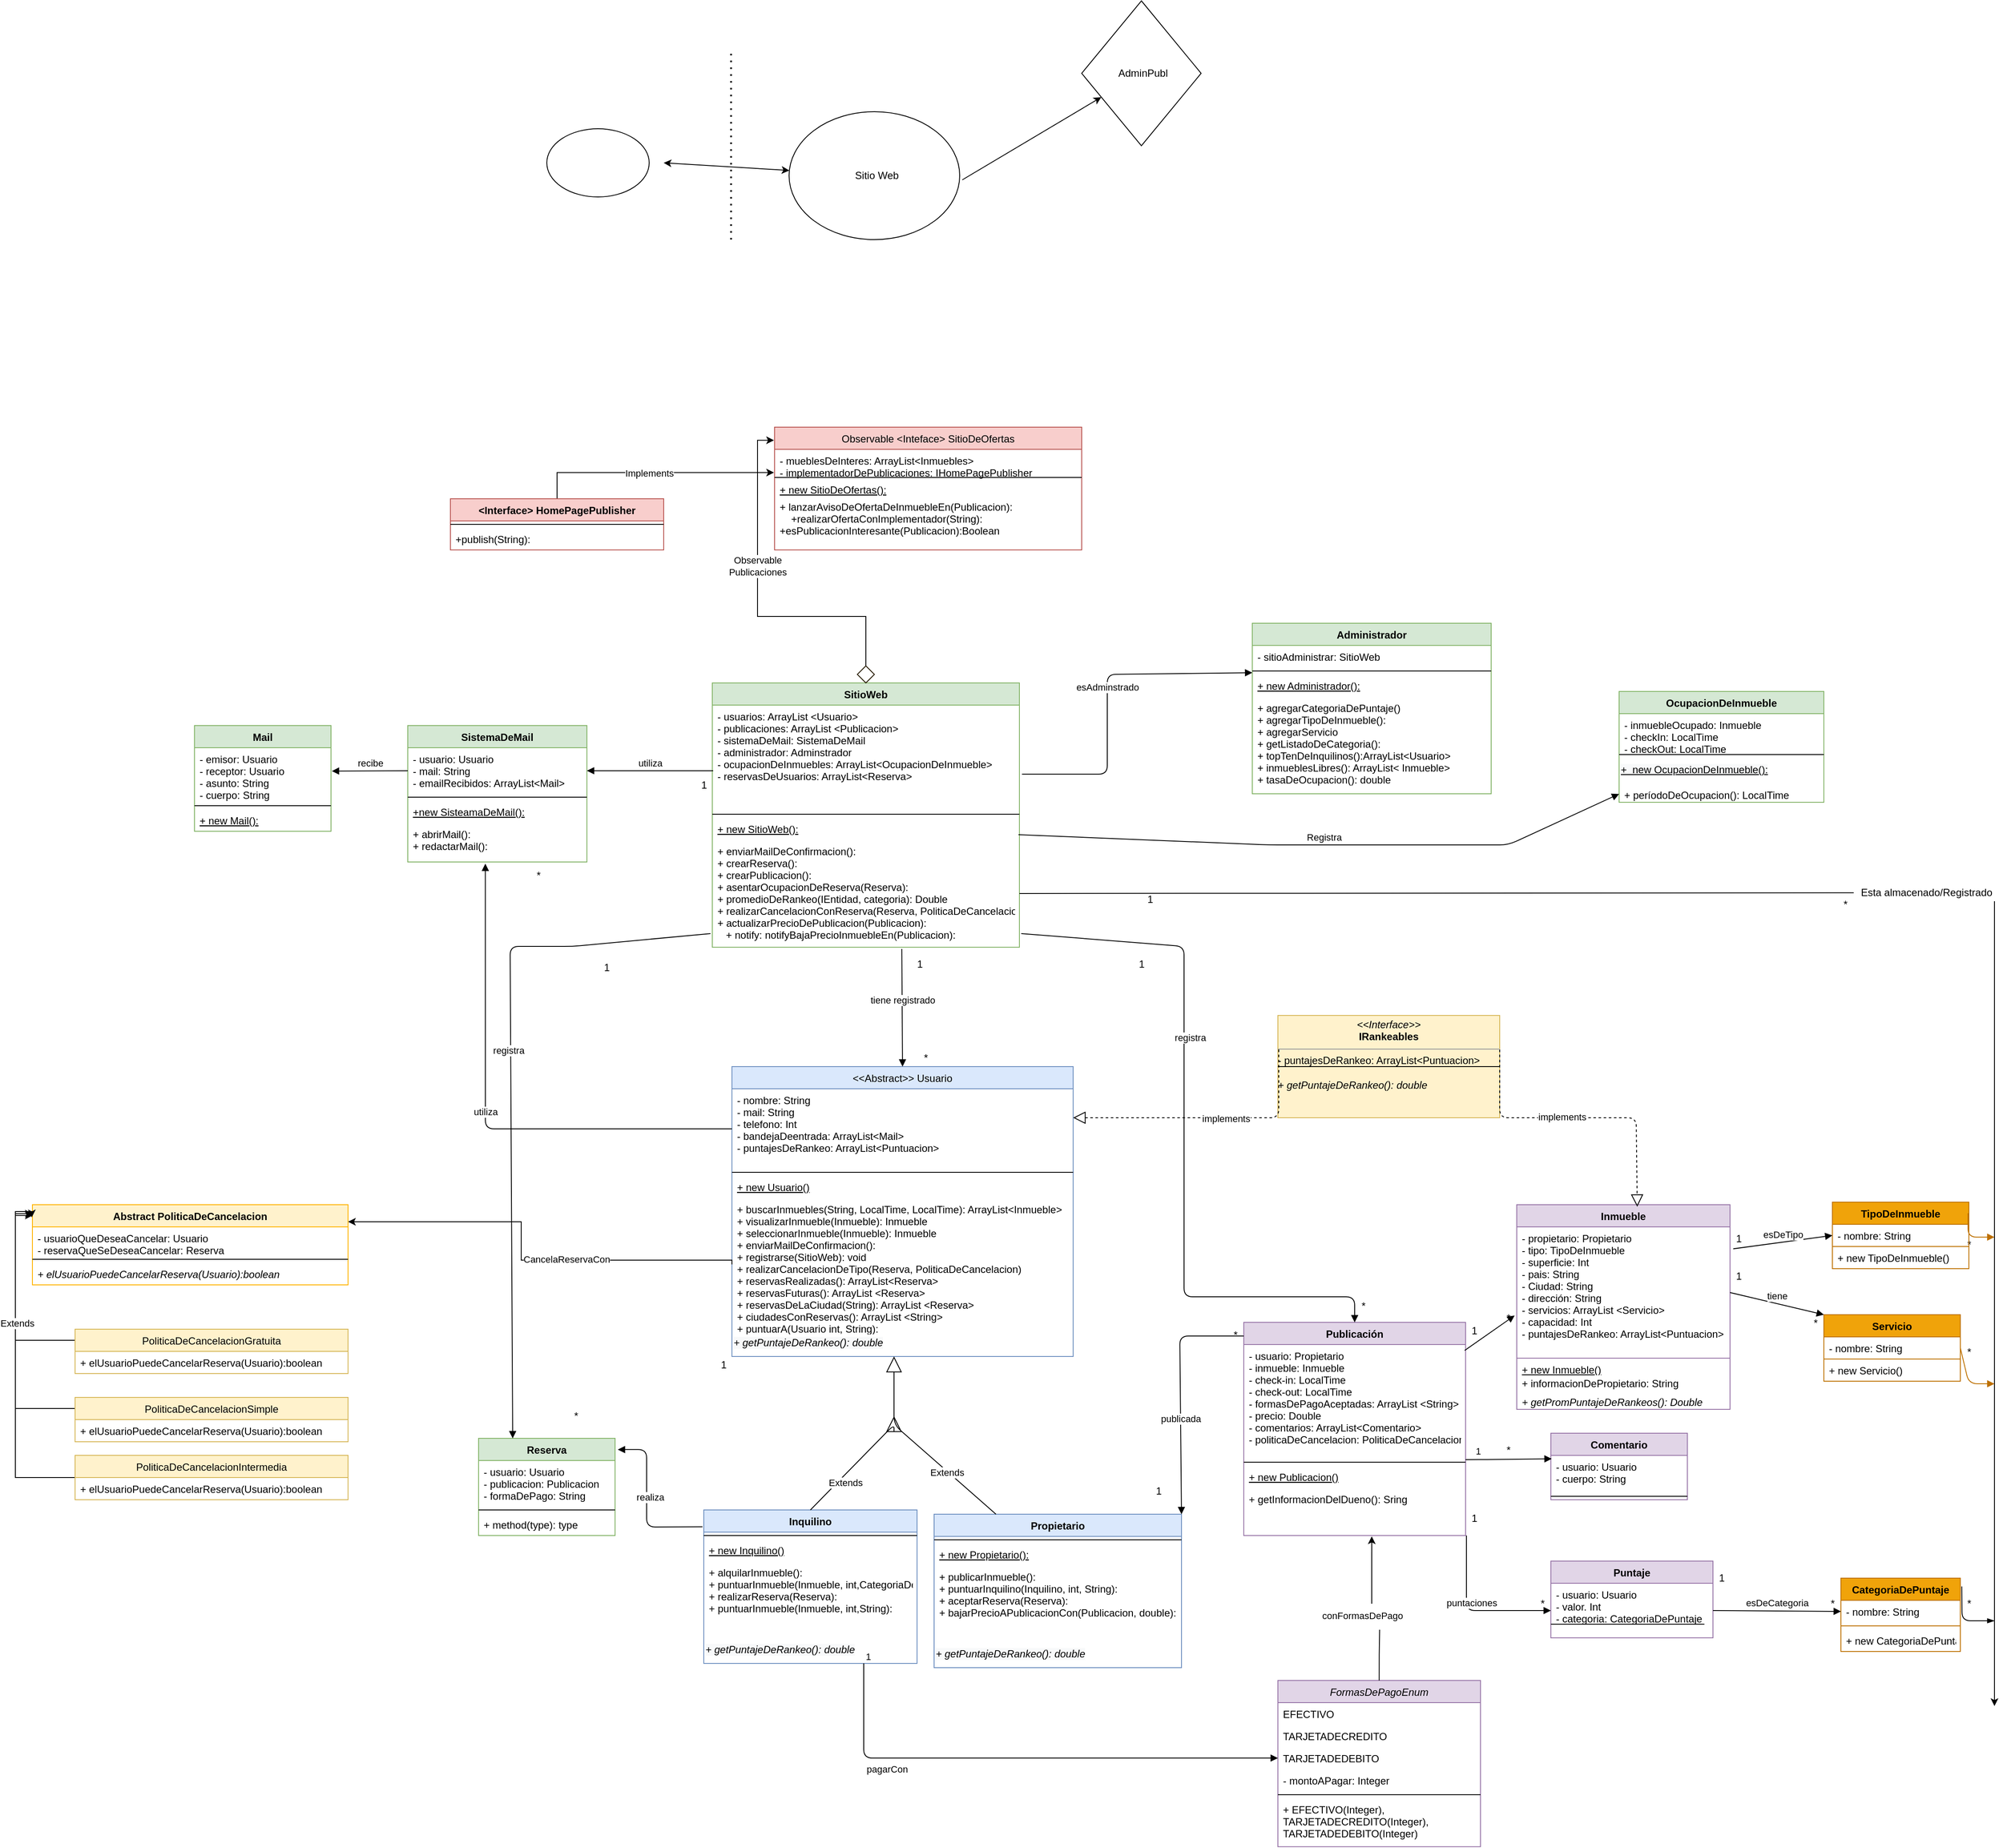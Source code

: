 <mxfile version="14.5.1" type="device"><diagram id="uB23s3NwJfrImTZS66Zz" name="Page-1"><mxGraphModel dx="2622" dy="1680" grid="1" gridSize="10" guides="1" tooltips="1" connect="1" arrows="1" fold="1" page="1" pageScale="1" pageWidth="827" pageHeight="1169" math="0" shadow="0"><root><mxCell id="0"/><mxCell id="1" parent="0"/><mxCell id="x85z5-k90U5LZ10ucAbk-1" value="&lt;&lt;Abstract&gt;&gt; Usuario" style="swimlane;fontStyle=0;align=center;verticalAlign=top;childLayout=stackLayout;horizontal=1;startSize=26;horizontalStack=0;resizeParent=1;resizeParentMax=0;resizeLast=0;collapsible=1;marginBottom=0;fillColor=#dae8fc;strokeColor=#6c8ebf;" parent="1" vertex="1"><mxGeometry x="-680" y="180" width="400" height="340" as="geometry"/></mxCell><mxCell id="x85z5-k90U5LZ10ucAbk-2" value="- nombre: String&#10;- mail: String&#10;- telefono: Int&#10;- bandejaDeentrada: ArrayList&lt;Mail&gt; &#10;- puntajesDeRankeo: ArrayList&lt;Puntuacion&gt;&#10;" style="text;strokeColor=none;fillColor=none;align=left;verticalAlign=top;spacingLeft=4;spacingRight=4;overflow=hidden;rotatable=0;points=[[0,0.5],[1,0.5]];portConstraint=eastwest;" parent="x85z5-k90U5LZ10ucAbk-1" vertex="1"><mxGeometry y="26" width="400" height="94" as="geometry"/></mxCell><mxCell id="x85z5-k90U5LZ10ucAbk-3" value="" style="line;strokeWidth=1;fillColor=none;align=left;verticalAlign=middle;spacingTop=-1;spacingLeft=3;spacingRight=3;rotatable=0;labelPosition=right;points=[];portConstraint=eastwest;" parent="x85z5-k90U5LZ10ucAbk-1" vertex="1"><mxGeometry y="120" width="400" height="8" as="geometry"/></mxCell><mxCell id="x85z5-k90U5LZ10ucAbk-41" value="+ new Usuario()" style="text;strokeColor=none;fillColor=none;align=left;verticalAlign=top;spacingLeft=4;spacingRight=4;overflow=hidden;rotatable=0;points=[[0,0.5],[1,0.5]];portConstraint=eastwest;fontStyle=4" parent="x85z5-k90U5LZ10ucAbk-1" vertex="1"><mxGeometry y="128" width="400" height="26" as="geometry"/></mxCell><mxCell id="x85z5-k90U5LZ10ucAbk-4" value="+ buscarInmuebles(String, LocalTime, LocalTime): ArrayList&lt;Inmueble&gt;&#10;+ visualizarInmueble(Inmueble): Inmueble&#10;+ seleccionarInmueble(Inmueble): Inmueble&#10;+ enviarMailDeConfirmacion():&#10;+ registrarse(SitioWeb): void&#10;+ realizarCancelacionDeTipo(Reserva, PoliticaDeCancelacion)&#10;+ reservasRealizadas(): ArrayList&lt;Reserva&gt;&#10;+ reservasFuturas(): ArrayList &lt;Reserva&gt; &#10;+ reservasDeLaCiudad(String): ArrayList &lt;Reserva&gt;&#10;+ ciudadesConReservas(): ArrayList &lt;String&gt;&#10;+ puntuarA(Usuario int, String):&#10;&#10;" style="text;align=left;verticalAlign=top;spacingLeft=4;spacingRight=4;overflow=hidden;rotatable=0;points=[[0,0.5],[1,0.5]];portConstraint=eastwest;fontStyle=0;" parent="x85z5-k90U5LZ10ucAbk-1" vertex="1"><mxGeometry y="154" width="400" height="156" as="geometry"/></mxCell><mxCell id="BE8EK2p7xxORTafPkoTY-55" value="&lt;i style=&quot;color: rgb(0 , 0 , 0) ; font-family: &amp;#34;helvetica&amp;#34; ; font-size: 12px ; font-weight: 400 ; letter-spacing: normal ; text-align: left ; text-indent: 0px ; text-transform: none ; word-spacing: 0px ; background-color: rgb(248 , 249 , 250)&quot;&gt;+ getPuntajeDeRankeo(): double&lt;/i&gt;" style="text;whiteSpace=wrap;html=1;fontColor=#000000;" parent="x85z5-k90U5LZ10ucAbk-1" vertex="1"><mxGeometry y="310" width="400" height="30" as="geometry"/></mxCell><mxCell id="BE8EK2p7xxORTafPkoTY-32" style="edgeStyle=orthogonalEdgeStyle;rounded=0;orthogonalLoop=1;jettySize=auto;html=1;entryX=-0.002;entryY=0.107;entryDx=0;entryDy=0;entryPerimeter=0;" parent="1" source="x85z5-k90U5LZ10ucAbk-5" target="BE8EK2p7xxORTafPkoTY-22" edge="1"><mxGeometry relative="1" as="geometry"/></mxCell><mxCell id="BE8EK2p7xxORTafPkoTY-33" value="Observable&lt;br&gt;Publicaciones" style="edgeLabel;html=1;align=center;verticalAlign=middle;resizable=0;points=[];" parent="BE8EK2p7xxORTafPkoTY-32" vertex="1" connectable="0"><mxGeometry x="0.228" relative="1" as="geometry"><mxPoint as="offset"/></mxGeometry></mxCell><mxCell id="x85z5-k90U5LZ10ucAbk-5" value="SitioWeb" style="swimlane;fontStyle=1;align=center;verticalAlign=top;childLayout=stackLayout;horizontal=1;startSize=26;horizontalStack=0;resizeParent=1;resizeParentMax=0;resizeLast=0;collapsible=1;marginBottom=0;fillColor=#d5e8d4;strokeColor=#82b366;" parent="1" vertex="1"><mxGeometry x="-703" y="-270" width="360" height="310" as="geometry"/></mxCell><mxCell id="x85z5-k90U5LZ10ucAbk-6" value="- usuarios: ArrayList &lt;Usuario&gt;&#10;- publicaciones: ArrayList &lt;Publicacion&gt;&#10;- sistemaDeMail: SistemaDeMail&#10;- administrador: Adminstrador&#10;- ocupacionDeInmuebles: ArrayList&lt;OcupacionDeInmueble&gt;&#10;- reservasDeUsuarios: ArrayList&lt;Reserva&gt;&#10;" style="text;strokeColor=none;fillColor=none;align=left;verticalAlign=top;spacingLeft=4;spacingRight=4;overflow=hidden;rotatable=0;points=[[0,0.5],[1,0.5]];portConstraint=eastwest;" parent="x85z5-k90U5LZ10ucAbk-5" vertex="1"><mxGeometry y="26" width="360" height="124" as="geometry"/></mxCell><mxCell id="x85z5-k90U5LZ10ucAbk-7" value="" style="line;strokeWidth=1;fillColor=none;align=left;verticalAlign=middle;spacingTop=-1;spacingLeft=3;spacingRight=3;rotatable=0;labelPosition=right;points=[];portConstraint=eastwest;" parent="x85z5-k90U5LZ10ucAbk-5" vertex="1"><mxGeometry y="150" width="360" height="8" as="geometry"/></mxCell><mxCell id="x85z5-k90U5LZ10ucAbk-8" value="+ new SitioWeb():" style="text;strokeColor=none;fillColor=none;align=left;verticalAlign=top;spacingLeft=4;spacingRight=4;overflow=hidden;rotatable=0;points=[[0,0.5],[1,0.5]];portConstraint=eastwest;fontStyle=4" parent="x85z5-k90U5LZ10ucAbk-5" vertex="1"><mxGeometry y="158" width="360" height="26" as="geometry"/></mxCell><mxCell id="e5Mt1c2h35ufvOM7VHVD-1" value="+ enviarMailDeConfirmacion():&#10;+ crearReserva():&#10;+ crearPublicacion():&#10;+ asentarOcupacionDeReserva(Reserva):&#10;+ promedioDeRankeo(IEntidad, categoria): Double&#10;+ realizarCancelacionConReserva(Reserva, PoliticaDeCancelacion):&#10;+ actualizarPrecioDePublicacion(Publicacion):&#10;   + notify: notifyBajaPrecioInmuebleEn(Publicacion):" style="text;strokeColor=none;fillColor=none;align=left;verticalAlign=top;spacingLeft=4;spacingRight=4;overflow=hidden;rotatable=0;points=[[0,0.5],[1,0.5]];portConstraint=eastwest;" parent="x85z5-k90U5LZ10ucAbk-5" vertex="1"><mxGeometry y="184" width="360" height="126" as="geometry"/></mxCell><mxCell id="x85z5-k90U5LZ10ucAbk-13" value="Inquilino" style="swimlane;fontStyle=1;align=center;verticalAlign=top;childLayout=stackLayout;horizontal=1;startSize=26;horizontalStack=0;resizeParent=1;resizeParentMax=0;resizeLast=0;collapsible=1;marginBottom=0;fillColor=#dae8fc;strokeColor=#6c8ebf;" parent="1" vertex="1"><mxGeometry x="-713" y="700" width="250" height="180" as="geometry"/></mxCell><mxCell id="x85z5-k90U5LZ10ucAbk-15" value="" style="line;strokeWidth=1;fillColor=none;align=left;verticalAlign=middle;spacingTop=-1;spacingLeft=3;spacingRight=3;rotatable=0;labelPosition=right;points=[];portConstraint=eastwest;" parent="x85z5-k90U5LZ10ucAbk-13" vertex="1"><mxGeometry y="26" width="250" height="8" as="geometry"/></mxCell><mxCell id="x85z5-k90U5LZ10ucAbk-40" value="+ new Inquilino()" style="text;strokeColor=none;fillColor=none;align=left;verticalAlign=top;spacingLeft=4;spacingRight=4;overflow=hidden;rotatable=0;points=[[0,0.5],[1,0.5]];portConstraint=eastwest;fontStyle=4" parent="x85z5-k90U5LZ10ucAbk-13" vertex="1"><mxGeometry y="34" width="250" height="26" as="geometry"/></mxCell><mxCell id="x85z5-k90U5LZ10ucAbk-16" value="+ alquilarInmueble():&#10;+ puntuarInmueble(Inmueble, int,CategoriaDePuntaje):&#10;+ realizarReserva(Reserva):&#10;+ puntuarInmueble(Inmueble, int,String):&#10;" style="text;strokeColor=none;fillColor=none;align=left;verticalAlign=top;spacingLeft=4;spacingRight=4;overflow=hidden;rotatable=0;points=[[0,0.5],[1,0.5]];portConstraint=eastwest;" parent="x85z5-k90U5LZ10ucAbk-13" vertex="1"><mxGeometry y="60" width="250" height="90" as="geometry"/></mxCell><mxCell id="BE8EK2p7xxORTafPkoTY-56" value="&lt;i style=&quot;color: rgb(0 , 0 , 0) ; font-family: &amp;#34;helvetica&amp;#34; ; font-size: 12px ; font-weight: 400 ; letter-spacing: normal ; text-align: left ; text-indent: 0px ; text-transform: none ; word-spacing: 0px ; background-color: rgb(248 , 249 , 250)&quot;&gt;+ getPuntajeDeRankeo(): double&lt;/i&gt;" style="text;whiteSpace=wrap;html=1;fontColor=#000000;" parent="x85z5-k90U5LZ10ucAbk-13" vertex="1"><mxGeometry y="150" width="250" height="30" as="geometry"/></mxCell><mxCell id="x85z5-k90U5LZ10ucAbk-17" value="Propietario" style="swimlane;fontStyle=1;align=center;verticalAlign=top;childLayout=stackLayout;horizontal=1;startSize=26;horizontalStack=0;resizeParent=1;resizeParentMax=0;resizeLast=0;collapsible=1;marginBottom=0;fillColor=#dae8fc;strokeColor=#6c8ebf;" parent="1" vertex="1"><mxGeometry x="-443" y="705" width="290" height="180" as="geometry"/></mxCell><mxCell id="x85z5-k90U5LZ10ucAbk-19" value="" style="line;strokeWidth=1;fillColor=none;align=left;verticalAlign=middle;spacingTop=-1;spacingLeft=3;spacingRight=3;rotatable=0;labelPosition=right;points=[];portConstraint=eastwest;" parent="x85z5-k90U5LZ10ucAbk-17" vertex="1"><mxGeometry y="26" width="290" height="8" as="geometry"/></mxCell><mxCell id="x85z5-k90U5LZ10ucAbk-39" value="+ new Propietario():" style="text;strokeColor=none;fillColor=none;align=left;verticalAlign=top;spacingLeft=4;spacingRight=4;overflow=hidden;rotatable=0;points=[[0,0.5],[1,0.5]];portConstraint=eastwest;fontStyle=4" parent="x85z5-k90U5LZ10ucAbk-17" vertex="1"><mxGeometry y="34" width="290" height="26" as="geometry"/></mxCell><mxCell id="x85z5-k90U5LZ10ucAbk-20" value="+ publicarInmueble():&#10;+ puntuarInquilino(Inquilino, int, String):&#10;+ aceptarReserva(Reserva):&#10;+ bajarPrecioAPublicacionCon(Publicacion, double):&#10;" style="text;strokeColor=none;fillColor=none;align=left;verticalAlign=top;spacingLeft=4;spacingRight=4;overflow=hidden;rotatable=0;points=[[0,0.5],[1,0.5]];portConstraint=eastwest;" parent="x85z5-k90U5LZ10ucAbk-17" vertex="1"><mxGeometry y="60" width="290" height="90" as="geometry"/></mxCell><mxCell id="BE8EK2p7xxORTafPkoTY-57" value="&lt;i style=&quot;color: rgb(0 , 0 , 0) ; font-family: &amp;#34;helvetica&amp;#34; ; font-size: 12px ; font-weight: 400 ; letter-spacing: normal ; text-align: left ; text-indent: 0px ; text-transform: none ; word-spacing: 0px ; background-color: rgb(248 , 249 , 250)&quot;&gt;+ getPuntajeDeRankeo(): double&lt;/i&gt;" style="text;whiteSpace=wrap;html=1;fontColor=#000000;" parent="x85z5-k90U5LZ10ucAbk-17" vertex="1"><mxGeometry y="150" width="290" height="30" as="geometry"/></mxCell><mxCell id="x85z5-k90U5LZ10ucAbk-22" value="Publicación" style="swimlane;fontStyle=1;align=center;verticalAlign=top;childLayout=stackLayout;horizontal=1;startSize=26;horizontalStack=0;resizeParent=1;resizeParentMax=0;resizeLast=0;collapsible=1;marginBottom=0;fillColor=#e1d5e7;strokeColor=#9673a6;" parent="1" vertex="1"><mxGeometry x="-80" y="480" width="260" height="250" as="geometry"/></mxCell><mxCell id="x85z5-k90U5LZ10ucAbk-23" value="- usuario: Propietario&#10;- inmueble: Inmueble&#10;- check-in: LocalTime&#10;- check-out: LocalTime&#10;- formasDePagoAceptadas: ArrayList &lt;String&gt;&#10;- precio: Double&#10;- comentarios: ArrayList&lt;Comentario&gt;&#10;- politicaDeCancelacion: PoliticaDeCancelacion&#10;" style="text;strokeColor=none;fillColor=none;align=left;verticalAlign=top;spacingLeft=4;spacingRight=4;overflow=hidden;rotatable=0;points=[[0,0.5],[1,0.5]];portConstraint=eastwest;" parent="x85z5-k90U5LZ10ucAbk-22" vertex="1"><mxGeometry y="26" width="260" height="134" as="geometry"/></mxCell><mxCell id="x85z5-k90U5LZ10ucAbk-24" value="" style="line;strokeWidth=1;fillColor=none;align=left;verticalAlign=middle;spacingTop=-1;spacingLeft=3;spacingRight=3;rotatable=0;labelPosition=right;points=[];portConstraint=eastwest;" parent="x85z5-k90U5LZ10ucAbk-22" vertex="1"><mxGeometry y="160" width="260" height="8" as="geometry"/></mxCell><mxCell id="x85z5-k90U5LZ10ucAbk-25" value="+ new Publicacion()" style="text;strokeColor=none;fillColor=none;align=left;verticalAlign=top;spacingLeft=4;spacingRight=4;overflow=hidden;rotatable=0;points=[[0,0.5],[1,0.5]];portConstraint=eastwest;fontStyle=4" parent="x85z5-k90U5LZ10ucAbk-22" vertex="1"><mxGeometry y="168" width="260" height="26" as="geometry"/></mxCell><mxCell id="x85z5-k90U5LZ10ucAbk-38" value="+ getInformacionDelDueno(): Sring&#10;" style="text;strokeColor=none;fillColor=none;align=left;verticalAlign=top;spacingLeft=4;spacingRight=4;overflow=hidden;rotatable=0;points=[[0,0.5],[1,0.5]];portConstraint=eastwest;" parent="x85z5-k90U5LZ10ucAbk-22" vertex="1"><mxGeometry y="194" width="260" height="56" as="geometry"/></mxCell><mxCell id="x85z5-k90U5LZ10ucAbk-30" value="Puntaje" style="swimlane;fontStyle=1;align=center;verticalAlign=top;childLayout=stackLayout;horizontal=1;startSize=26;horizontalStack=0;resizeParent=1;resizeParentMax=0;resizeLast=0;collapsible=1;marginBottom=0;fillColor=#e1d5e7;strokeColor=#9673a6;" parent="1" vertex="1"><mxGeometry x="280" y="760" width="190" height="90" as="geometry"/></mxCell><mxCell id="x85z5-k90U5LZ10ucAbk-31" value="- usuario: Usuario&#10;- valor. Int&#10;- categoria: CategoriaDePuntaje" style="text;strokeColor=#9673a6;align=left;verticalAlign=top;spacingLeft=4;spacingRight=4;overflow=hidden;rotatable=0;points=[[0,0.5],[1,0.5]];portConstraint=eastwest;" parent="x85z5-k90U5LZ10ucAbk-30" vertex="1"><mxGeometry y="26" width="190" height="64" as="geometry"/></mxCell><mxCell id="x85z5-k90U5LZ10ucAbk-44" value="Extends" style="endArrow=block;endSize=16;endFill=0;html=1;exitX=0.5;exitY=0;exitDx=0;exitDy=0;" parent="1" source="x85z5-k90U5LZ10ucAbk-13" edge="1"><mxGeometry x="-0.319" y="-7" width="160" relative="1" as="geometry"><mxPoint x="-310" y="160" as="sourcePoint"/><mxPoint x="-490" y="590" as="targetPoint"/><mxPoint as="offset"/><Array as="points"><mxPoint x="-490" y="600"/></Array></mxGeometry></mxCell><mxCell id="x85z5-k90U5LZ10ucAbk-45" value="Extends" style="endArrow=block;endSize=16;endFill=0;html=1;exitX=0.25;exitY=0;exitDx=0;exitDy=0;" parent="1" source="x85z5-k90U5LZ10ucAbk-17" edge="1"><mxGeometry x="-0.368" y="1" width="160" relative="1" as="geometry"><mxPoint x="-310" y="240" as="sourcePoint"/><mxPoint x="-490" y="520" as="targetPoint"/><mxPoint as="offset"/><Array as="points"><mxPoint x="-490" y="600"/></Array></mxGeometry></mxCell><mxCell id="x85z5-k90U5LZ10ucAbk-46" value="puntaciones" style="html=1;verticalAlign=bottom;endArrow=block;entryX=0;entryY=0.5;entryDx=0;entryDy=0;" parent="1" target="x85z5-k90U5LZ10ucAbk-31" edge="1"><mxGeometry width="80" relative="1" as="geometry"><mxPoint x="181" y="730" as="sourcePoint"/><mxPoint x="430" y="680" as="targetPoint"/><Array as="points"><mxPoint x="181" y="818"/></Array></mxGeometry></mxCell><mxCell id="x85z5-k90U5LZ10ucAbk-49" value="1" style="text;html=1;align=center;verticalAlign=middle;resizable=0;points=[];autosize=1;strokeColor=none;" parent="1" vertex="1"><mxGeometry x="470" y="770" width="20" height="20" as="geometry"/></mxCell><mxCell id="x85z5-k90U5LZ10ucAbk-51" value="1" style="text;html=1;align=center;verticalAlign=middle;resizable=0;points=[];autosize=1;strokeColor=none;" parent="1" vertex="1"><mxGeometry x="180" y="480" width="20" height="20" as="geometry"/></mxCell><mxCell id="x85z5-k90U5LZ10ucAbk-53" value="*" style="text;html=1;align=center;verticalAlign=middle;resizable=0;points=[];autosize=1;strokeColor=none;" parent="1" vertex="1"><mxGeometry x="220" y="465" width="20" height="20" as="geometry"/></mxCell><mxCell id="x85z5-k90U5LZ10ucAbk-55" value="1" style="text;html=1;align=center;verticalAlign=middle;resizable=0;points=[];autosize=1;strokeColor=none;" parent="1" vertex="1"><mxGeometry x="180" y="700" width="20" height="20" as="geometry"/></mxCell><mxCell id="x85z5-k90U5LZ10ucAbk-57" value="publicada" style="html=1;verticalAlign=bottom;endArrow=block;entryX=1;entryY=0;entryDx=0;entryDy=0;" parent="1" target="x85z5-k90U5LZ10ucAbk-17" edge="1"><mxGeometry x="0.268" width="80" relative="1" as="geometry"><mxPoint x="-80" y="496" as="sourcePoint"/><mxPoint x="-171" y="493" as="targetPoint"/><Array as="points"><mxPoint x="-155" y="496"/></Array><mxPoint y="1" as="offset"/></mxGeometry></mxCell><mxCell id="x85z5-k90U5LZ10ucAbk-58" value="1" style="text;html=1;align=center;verticalAlign=middle;resizable=0;points=[];autosize=1;strokeColor=none;" parent="1" vertex="1"><mxGeometry x="-190" y="668" width="20" height="20" as="geometry"/></mxCell><mxCell id="x85z5-k90U5LZ10ucAbk-59" value="*" style="text;html=1;align=center;verticalAlign=middle;resizable=0;points=[];autosize=1;strokeColor=none;" parent="1" vertex="1"><mxGeometry x="-100" y="485" width="20" height="20" as="geometry"/></mxCell><mxCell id="x85z5-k90U5LZ10ucAbk-60" value="tiene registrado" style="html=1;verticalAlign=bottom;endArrow=block;entryX=0.5;entryY=0;entryDx=0;entryDy=0;exitX=0.617;exitY=1.016;exitDx=0;exitDy=0;exitPerimeter=0;" parent="1" source="e5Mt1c2h35ufvOM7VHVD-1" target="x85z5-k90U5LZ10ucAbk-1" edge="1"><mxGeometry width="80" relative="1" as="geometry"><mxPoint x="-220" y="110" as="sourcePoint"/><mxPoint x="-240" y="170" as="targetPoint"/></mxGeometry></mxCell><mxCell id="x85z5-k90U5LZ10ucAbk-62" value="registra" style="html=1;verticalAlign=bottom;endArrow=block;exitX=1.006;exitY=0.873;exitDx=0;exitDy=0;entryX=0.5;entryY=0;entryDx=0;entryDy=0;exitPerimeter=0;" parent="1" source="e5Mt1c2h35ufvOM7VHVD-1" target="x85z5-k90U5LZ10ucAbk-22" edge="1"><mxGeometry x="-0.262" y="7" width="80" relative="1" as="geometry"><mxPoint x="-220" y="140" as="sourcePoint"/><mxPoint x="-140" y="140" as="targetPoint"/><Array as="points"><mxPoint x="-150" y="39"/><mxPoint x="-150" y="450"/><mxPoint x="50" y="450"/></Array><mxPoint as="offset"/></mxGeometry></mxCell><mxCell id="x85z5-k90U5LZ10ucAbk-64" value="*" style="text;html=1;align=center;verticalAlign=middle;resizable=0;points=[];autosize=1;strokeColor=none;" parent="1" vertex="1"><mxGeometry x="-463" y="160" width="20" height="20" as="geometry"/></mxCell><mxCell id="x85z5-k90U5LZ10ucAbk-67" value="*" style="text;html=1;align=center;verticalAlign=middle;resizable=0;points=[];autosize=1;strokeColor=none;" parent="1" vertex="1"><mxGeometry x="50" y="451" width="20" height="20" as="geometry"/></mxCell><mxCell id="x85z5-k90U5LZ10ucAbk-68" value="SistemaDeMail" style="swimlane;fontStyle=1;align=center;verticalAlign=top;childLayout=stackLayout;horizontal=1;startSize=26;horizontalStack=0;resizeParent=1;resizeParentMax=0;resizeLast=0;collapsible=1;marginBottom=0;fillColor=#d5e8d4;strokeColor=#82b366;" parent="1" vertex="1"><mxGeometry x="-1060" y="-220" width="210" height="160" as="geometry"/></mxCell><mxCell id="x85z5-k90U5LZ10ucAbk-69" value="- usuario: Usuario&#10;- mail: String&#10;- emailRecibidos: ArrayList&lt;Mail&gt;" style="text;strokeColor=none;fillColor=none;align=left;verticalAlign=top;spacingLeft=4;spacingRight=4;overflow=hidden;rotatable=0;points=[[0,0.5],[1,0.5]];portConstraint=eastwest;" parent="x85z5-k90U5LZ10ucAbk-68" vertex="1"><mxGeometry y="26" width="210" height="54" as="geometry"/></mxCell><mxCell id="x85z5-k90U5LZ10ucAbk-70" value="" style="line;strokeWidth=1;fillColor=none;align=left;verticalAlign=middle;spacingTop=-1;spacingLeft=3;spacingRight=3;rotatable=0;labelPosition=right;points=[];portConstraint=eastwest;" parent="x85z5-k90U5LZ10ucAbk-68" vertex="1"><mxGeometry y="80" width="210" height="8" as="geometry"/></mxCell><mxCell id="x85z5-k90U5LZ10ucAbk-71" value="+new SisteamaDeMail():" style="text;strokeColor=none;fillColor=none;align=left;verticalAlign=top;spacingLeft=4;spacingRight=4;overflow=hidden;rotatable=0;points=[[0,0.5],[1,0.5]];portConstraint=eastwest;fontStyle=4" parent="x85z5-k90U5LZ10ucAbk-68" vertex="1"><mxGeometry y="88" width="210" height="26" as="geometry"/></mxCell><mxCell id="x85z5-k90U5LZ10ucAbk-72" value="+ abrirMail():&#10;+ redactarMail():" style="text;strokeColor=none;fillColor=none;align=left;verticalAlign=top;spacingLeft=4;spacingRight=4;overflow=hidden;rotatable=0;points=[[0,0.5],[1,0.5]];portConstraint=eastwest;" parent="x85z5-k90U5LZ10ucAbk-68" vertex="1"><mxGeometry y="114" width="210" height="46" as="geometry"/></mxCell><mxCell id="x85z5-k90U5LZ10ucAbk-73" value="Mail" style="swimlane;fontStyle=1;align=center;verticalAlign=top;childLayout=stackLayout;horizontal=1;startSize=26;horizontalStack=0;resizeParent=1;resizeParentMax=0;resizeLast=0;collapsible=1;marginBottom=0;fillColor=#d5e8d4;strokeColor=#82b366;" parent="1" vertex="1"><mxGeometry x="-1310" y="-220" width="160" height="124" as="geometry"/></mxCell><mxCell id="x85z5-k90U5LZ10ucAbk-74" value="- emisor: Usuario&#10;- receptor: Usuario&#10;- asunto: String&#10;- cuerpo: String" style="text;strokeColor=none;fillColor=none;align=left;verticalAlign=top;spacingLeft=4;spacingRight=4;overflow=hidden;rotatable=0;points=[[0,0.5],[1,0.5]];portConstraint=eastwest;" parent="x85z5-k90U5LZ10ucAbk-73" vertex="1"><mxGeometry y="26" width="160" height="64" as="geometry"/></mxCell><mxCell id="x85z5-k90U5LZ10ucAbk-75" value="" style="line;strokeWidth=1;fillColor=none;align=left;verticalAlign=middle;spacingTop=-1;spacingLeft=3;spacingRight=3;rotatable=0;labelPosition=right;points=[];portConstraint=eastwest;" parent="x85z5-k90U5LZ10ucAbk-73" vertex="1"><mxGeometry y="90" width="160" height="8" as="geometry"/></mxCell><mxCell id="x85z5-k90U5LZ10ucAbk-76" value="+ new Mail():" style="text;strokeColor=none;fillColor=none;align=left;verticalAlign=top;spacingLeft=4;spacingRight=4;overflow=hidden;rotatable=0;points=[[0,0.5],[1,0.5]];portConstraint=eastwest;fontStyle=4" parent="x85z5-k90U5LZ10ucAbk-73" vertex="1"><mxGeometry y="98" width="160" height="26" as="geometry"/></mxCell><mxCell id="x85z5-k90U5LZ10ucAbk-77" value="utiliza" style="html=1;verticalAlign=bottom;endArrow=block;exitX=0;exitY=0.5;exitDx=0;exitDy=0;entryX=0.433;entryY=1.043;entryDx=0;entryDy=0;entryPerimeter=0;" parent="1" source="x85z5-k90U5LZ10ucAbk-2" target="x85z5-k90U5LZ10ucAbk-72" edge="1"><mxGeometry width="80" relative="1" as="geometry"><mxPoint x="-420" y="230" as="sourcePoint"/><mxPoint x="-340" y="230" as="targetPoint"/><Array as="points"><mxPoint x="-969" y="253"/></Array></mxGeometry></mxCell><mxCell id="x85z5-k90U5LZ10ucAbk-78" value="1" style="text;html=1;align=center;verticalAlign=middle;resizable=0;points=[];autosize=1;strokeColor=none;" parent="1" vertex="1"><mxGeometry x="-837" y="54" width="20" height="20" as="geometry"/></mxCell><mxCell id="x85z5-k90U5LZ10ucAbk-80" value="utiliza" style="html=1;verticalAlign=bottom;endArrow=block;entryX=1;entryY=0.5;entryDx=0;entryDy=0;" parent="1" target="x85z5-k90U5LZ10ucAbk-69" edge="1"><mxGeometry width="80" relative="1" as="geometry"><mxPoint x="-702" y="-167" as="sourcePoint"/><mxPoint x="-840" y="-170" as="targetPoint"/></mxGeometry></mxCell><mxCell id="x85z5-k90U5LZ10ucAbk-81" value="1" style="text;html=1;align=center;verticalAlign=middle;resizable=0;points=[];autosize=1;strokeColor=none;" parent="1" vertex="1"><mxGeometry x="-723" y="-160" width="20" height="20" as="geometry"/></mxCell><mxCell id="x85z5-k90U5LZ10ucAbk-83" value="recibe" style="html=1;verticalAlign=bottom;endArrow=block;exitX=0;exitY=0.5;exitDx=0;exitDy=0;entryX=1.006;entryY=0.428;entryDx=0;entryDy=0;entryPerimeter=0;" parent="1" source="x85z5-k90U5LZ10ucAbk-69" target="x85z5-k90U5LZ10ucAbk-74" edge="1"><mxGeometry width="80" relative="1" as="geometry"><mxPoint x="-1087" y="64" as="sourcePoint"/><mxPoint x="-1007" y="64" as="targetPoint"/></mxGeometry></mxCell><mxCell id="x85z5-k90U5LZ10ucAbk-85" value="*" style="text;html=1;align=center;verticalAlign=middle;resizable=0;points=[];autosize=1;strokeColor=none;" parent="1" vertex="1"><mxGeometry x="-917" y="-54" width="20" height="20" as="geometry"/></mxCell><mxCell id="e5Mt1c2h35ufvOM7VHVD-2" value="Reserva" style="swimlane;fontStyle=1;align=center;verticalAlign=top;childLayout=stackLayout;horizontal=1;startSize=26;horizontalStack=0;resizeParent=1;resizeParentMax=0;resizeLast=0;collapsible=1;marginBottom=0;fillColor=#d5e8d4;strokeColor=#82b366;" parent="1" vertex="1"><mxGeometry x="-977" y="616" width="160" height="114" as="geometry"/></mxCell><mxCell id="e5Mt1c2h35ufvOM7VHVD-3" value="- usuario: Usuario&#10;- publicacion: Publicacion&#10;- formaDePago: String&#10; " style="text;strokeColor=none;fillColor=none;align=left;verticalAlign=top;spacingLeft=4;spacingRight=4;overflow=hidden;rotatable=0;points=[[0,0.5],[1,0.5]];portConstraint=eastwest;" parent="e5Mt1c2h35ufvOM7VHVD-2" vertex="1"><mxGeometry y="26" width="160" height="54" as="geometry"/></mxCell><mxCell id="e5Mt1c2h35ufvOM7VHVD-4" value="" style="line;strokeWidth=1;fillColor=none;align=left;verticalAlign=middle;spacingTop=-1;spacingLeft=3;spacingRight=3;rotatable=0;labelPosition=right;points=[];portConstraint=eastwest;" parent="e5Mt1c2h35ufvOM7VHVD-2" vertex="1"><mxGeometry y="80" width="160" height="8" as="geometry"/></mxCell><mxCell id="e5Mt1c2h35ufvOM7VHVD-5" value="+ method(type): type" style="text;strokeColor=none;fillColor=none;align=left;verticalAlign=top;spacingLeft=4;spacingRight=4;overflow=hidden;rotatable=0;points=[[0,0.5],[1,0.5]];portConstraint=eastwest;" parent="e5Mt1c2h35ufvOM7VHVD-2" vertex="1"><mxGeometry y="88" width="160" height="26" as="geometry"/></mxCell><mxCell id="e5Mt1c2h35ufvOM7VHVD-7" value="realiza" style="html=1;verticalAlign=bottom;endArrow=block;exitX=-0.006;exitY=0.11;exitDx=0;exitDy=0;exitPerimeter=0;entryX=1.02;entryY=0.116;entryDx=0;entryDy=0;entryPerimeter=0;" parent="1" source="x85z5-k90U5LZ10ucAbk-13" target="e5Mt1c2h35ufvOM7VHVD-2" edge="1"><mxGeometry x="-0.038" y="-4" width="80" relative="1" as="geometry"><mxPoint x="-550" y="375" as="sourcePoint"/><mxPoint x="-470" y="375" as="targetPoint"/><mxPoint as="offset"/><Array as="points"><mxPoint x="-780" y="720"/><mxPoint x="-780" y="629"/></Array></mxGeometry></mxCell><mxCell id="e5Mt1c2h35ufvOM7VHVD-8" value="1" style="text;html=1;align=center;verticalAlign=middle;resizable=0;points=[];autosize=1;strokeColor=none;" parent="1" vertex="1"><mxGeometry x="-700" y="520" width="20" height="20" as="geometry"/></mxCell><mxCell id="e5Mt1c2h35ufvOM7VHVD-10" value="registra" style="html=1;verticalAlign=bottom;endArrow=block;entryX=0.25;entryY=0;entryDx=0;entryDy=0;exitX=-0.006;exitY=0.873;exitDx=0;exitDy=0;exitPerimeter=0;" parent="1" source="e5Mt1c2h35ufvOM7VHVD-1" target="e5Mt1c2h35ufvOM7VHVD-2" edge="1"><mxGeometry x="-0.095" y="-3" width="80" relative="1" as="geometry"><mxPoint x="-450" y="290" as="sourcePoint"/><mxPoint x="-700" y="340" as="targetPoint"/><Array as="points"><mxPoint x="-867" y="39"/><mxPoint x="-940" y="39"/></Array><mxPoint y="-1" as="offset"/></mxGeometry></mxCell><mxCell id="e5Mt1c2h35ufvOM7VHVD-12" value="*" style="text;html=1;align=center;verticalAlign=middle;resizable=0;points=[];autosize=1;strokeColor=none;" parent="1" vertex="1"><mxGeometry x="-873" y="580" width="20" height="20" as="geometry"/></mxCell><mxCell id="pH8q3A09IOBsUjcgpzf7-15" value="CategoriaDePuntaje&#10;&#10;" style="swimlane;fontStyle=1;align=center;verticalAlign=top;childLayout=stackLayout;horizontal=1;startSize=26;horizontalStack=0;resizeParent=1;resizeParentMax=0;resizeLast=0;collapsible=1;marginBottom=0;fillColor=#f0a30a;strokeColor=#BD7000;fontColor=#000000;" parent="1" vertex="1"><mxGeometry x="620" y="780" width="140" height="86" as="geometry"/></mxCell><mxCell id="pH8q3A09IOBsUjcgpzf7-16" value="- nombre: String" style="text;strokeColor=none;fillColor=none;align=left;verticalAlign=top;spacingLeft=4;spacingRight=4;overflow=hidden;rotatable=0;points=[[0,0.5],[1,0.5]];portConstraint=eastwest;" parent="pH8q3A09IOBsUjcgpzf7-15" vertex="1"><mxGeometry y="26" width="140" height="26" as="geometry"/></mxCell><mxCell id="pH8q3A09IOBsUjcgpzf7-17" value="" style="line;strokeWidth=1;fillColor=#f0a30a;align=left;verticalAlign=middle;spacingTop=-1;spacingLeft=3;spacingRight=3;rotatable=0;labelPosition=right;points=[];portConstraint=eastwest;strokeColor=#BD7000;fontColor=#000000;" parent="pH8q3A09IOBsUjcgpzf7-15" vertex="1"><mxGeometry y="52" width="140" height="8" as="geometry"/></mxCell><mxCell id="pH8q3A09IOBsUjcgpzf7-18" value="+ new CategoriaDePuntaje" style="text;strokeColor=none;fillColor=none;align=left;verticalAlign=top;spacingLeft=4;spacingRight=4;overflow=hidden;rotatable=0;points=[[0,0.5],[1,0.5]];portConstraint=eastwest;" parent="pH8q3A09IOBsUjcgpzf7-15" vertex="1"><mxGeometry y="60" width="140" height="26" as="geometry"/></mxCell><mxCell id="pH8q3A09IOBsUjcgpzf7-19" value="esDeCategoria" style="html=1;verticalAlign=bottom;endArrow=block;exitX=1;exitY=0.5;exitDx=0;exitDy=0;entryX=0;entryY=0.5;entryDx=0;entryDy=0;" parent="1" source="x85z5-k90U5LZ10ucAbk-31" target="pH8q3A09IOBsUjcgpzf7-16" edge="1"><mxGeometry width="80" relative="1" as="geometry"><mxPoint x="430" y="670" as="sourcePoint"/><mxPoint x="510" y="670" as="targetPoint"/></mxGeometry></mxCell><mxCell id="pH8q3A09IOBsUjcgpzf7-20" value="*" style="text;html=1;align=center;verticalAlign=middle;resizable=0;points=[];autosize=1;strokeColor=none;" parent="1" vertex="1"><mxGeometry x="600" y="800" width="20" height="20" as="geometry"/></mxCell><mxCell id="pH8q3A09IOBsUjcgpzf7-22" value="Administrador" style="swimlane;fontStyle=1;align=center;verticalAlign=top;childLayout=stackLayout;horizontal=1;startSize=26;horizontalStack=0;resizeParent=1;resizeParentMax=0;resizeLast=0;collapsible=1;marginBottom=0;fillColor=#d5e8d4;strokeColor=#82b366;" parent="1" vertex="1"><mxGeometry x="-70" y="-340" width="280" height="200" as="geometry"/></mxCell><mxCell id="pH8q3A09IOBsUjcgpzf7-23" value="- sitioAdministrar: SitioWeb" style="text;strokeColor=none;fillColor=none;align=left;verticalAlign=top;spacingLeft=4;spacingRight=4;overflow=hidden;rotatable=0;points=[[0,0.5],[1,0.5]];portConstraint=eastwest;" parent="pH8q3A09IOBsUjcgpzf7-22" vertex="1"><mxGeometry y="26" width="280" height="26" as="geometry"/></mxCell><mxCell id="pH8q3A09IOBsUjcgpzf7-24" value="" style="line;strokeWidth=1;fillColor=none;align=left;verticalAlign=middle;spacingTop=-1;spacingLeft=3;spacingRight=3;rotatable=0;labelPosition=right;points=[];portConstraint=eastwest;" parent="pH8q3A09IOBsUjcgpzf7-22" vertex="1"><mxGeometry y="52" width="280" height="8" as="geometry"/></mxCell><mxCell id="pH8q3A09IOBsUjcgpzf7-25" value="+ new Administrador():" style="text;strokeColor=none;fillColor=none;align=left;verticalAlign=top;spacingLeft=4;spacingRight=4;overflow=hidden;rotatable=0;points=[[0,0.5],[1,0.5]];portConstraint=eastwest;fontStyle=4" parent="pH8q3A09IOBsUjcgpzf7-22" vertex="1"><mxGeometry y="60" width="280" height="26" as="geometry"/></mxCell><mxCell id="pH8q3A09IOBsUjcgpzf7-26" value="+ agregarCategoriaDePuntaje()&#10;+ agregarTipoDeInmueble():&#10;+ agregarServicio&#10;+ getListadoDeCategoria():&#10;+ topTenDeInquilinos():ArrayList&lt;Usuario&gt;&#10;+ inmueblesLibres(): ArrayList&lt; Inmueble&gt;&#10;+ tasaDeOcupacion(): double" style="text;strokeColor=none;fillColor=none;align=left;verticalAlign=top;spacingLeft=4;spacingRight=4;overflow=hidden;rotatable=0;points=[[0,0.5],[1,0.5]];portConstraint=eastwest;" parent="pH8q3A09IOBsUjcgpzf7-22" vertex="1"><mxGeometry y="86" width="280" height="114" as="geometry"/></mxCell><mxCell id="pH8q3A09IOBsUjcgpzf7-27" value="esAdminstrado" style="html=1;verticalAlign=bottom;endArrow=block;entryX=0;entryY=0.75;entryDx=0;entryDy=0;entryPerimeter=0;" parent="1" target="pH8q3A09IOBsUjcgpzf7-24" edge="1"><mxGeometry width="80" relative="1" as="geometry"><mxPoint x="-340" y="-163" as="sourcePoint"/><mxPoint x="-90" y="20" as="targetPoint"/><Array as="points"><mxPoint x="-240" y="-163"/><mxPoint x="-240" y="-280"/></Array></mxGeometry></mxCell><mxCell id="pH8q3A09IOBsUjcgpzf7-28" value="1" style="text;html=1;align=center;verticalAlign=middle;resizable=0;points=[];autosize=1;strokeColor=none;" parent="1" vertex="1"><mxGeometry x="-200" y="-26" width="20" height="20" as="geometry"/></mxCell><mxCell id="pH8q3A09IOBsUjcgpzf7-29" value="1" style="text;html=1;align=center;verticalAlign=middle;resizable=0;points=[];autosize=1;strokeColor=none;" parent="1" vertex="1"><mxGeometry x="-210" y="50" width="20" height="20" as="geometry"/></mxCell><mxCell id="a0klsVdp2cq1chflAg1e-1" value="" style="endArrow=none;html=1;startArrow=none;" parent="1" source="a0klsVdp2cq1chflAg1e-5" edge="1"><mxGeometry width="50" height="50" relative="1" as="geometry"><mxPoint x="800" y="890" as="sourcePoint"/><mxPoint x="-343" y="-23" as="targetPoint"/><Array as="points"/></mxGeometry></mxCell><mxCell id="a0klsVdp2cq1chflAg1e-2" value="" style="endArrow=none;html=1;entryX=1.012;entryY=0.114;entryDx=0;entryDy=0;startArrow=blockThin;startFill=1;entryPerimeter=0;" parent="1" target="pH8q3A09IOBsUjcgpzf7-15" edge="1"><mxGeometry width="50" height="50" relative="1" as="geometry"><mxPoint x="800" y="830" as="sourcePoint"/><mxPoint x="680" y="640" as="targetPoint"/><Array as="points"><mxPoint x="762" y="830"/></Array></mxGeometry></mxCell><mxCell id="a0klsVdp2cq1chflAg1e-7" value="*" style="text;html=1;align=center;verticalAlign=middle;resizable=0;points=[];autosize=1;fontColor=#000000;" parent="1" vertex="1"><mxGeometry x="760" y="505" width="20" height="20" as="geometry"/></mxCell><mxCell id="a0klsVdp2cq1chflAg1e-8" value="*" style="text;html=1;align=center;verticalAlign=middle;resizable=0;points=[];autosize=1;strokeColor=none;" parent="1" vertex="1"><mxGeometry x="760" y="800" width="20" height="20" as="geometry"/></mxCell><mxCell id="a0klsVdp2cq1chflAg1e-9" value="*" style="text;html=1;align=center;verticalAlign=middle;resizable=0;points=[];autosize=1;fontColor=#000000;" parent="1" vertex="1"><mxGeometry x="760" y="379" width="20" height="20" as="geometry"/></mxCell><mxCell id="IkNunwiOM7-STj_NPtbw-2" value="OcupacionDeInmueble" style="swimlane;fontStyle=1;align=center;verticalAlign=top;childLayout=stackLayout;horizontal=1;startSize=26;horizontalStack=0;resizeParent=1;resizeParentMax=0;resizeLast=0;collapsible=1;marginBottom=0;fillColor=#d5e8d4;strokeColor=#82b366;" parent="1" vertex="1"><mxGeometry x="360" y="-260" width="240" height="130" as="geometry"/></mxCell><mxCell id="IkNunwiOM7-STj_NPtbw-6" value="- inmuebleOcupado: Inmueble&#10;- checkIn: LocalTime&#10;- checkOut: LocalTime" style="text;strokeColor=none;fillColor=none;align=left;verticalAlign=top;spacingLeft=4;spacingRight=4;overflow=hidden;rotatable=0;points=[[0,0.5],[1,0.5]];portConstraint=eastwest;fontStyle=0" parent="IkNunwiOM7-STj_NPtbw-2" vertex="1"><mxGeometry y="26" width="240" height="44" as="geometry"/></mxCell><mxCell id="IkNunwiOM7-STj_NPtbw-3" value="" style="line;strokeWidth=1;fillColor=none;align=left;verticalAlign=middle;spacingTop=-1;spacingLeft=3;spacingRight=3;rotatable=0;labelPosition=right;points=[];portConstraint=eastwest;" parent="IkNunwiOM7-STj_NPtbw-2" vertex="1"><mxGeometry y="70" width="240" height="8" as="geometry"/></mxCell><mxCell id="IkNunwiOM7-STj_NPtbw-11" value="&lt;span style=&quot;color: rgb(0 , 0 , 0) ; font-family: &amp;#34;helvetica&amp;#34; ; font-size: 12px ; font-style: normal ; font-weight: 400 ; letter-spacing: normal ; text-align: left ; text-indent: 0px ; text-transform: none ; word-spacing: 0px ; background-color: rgb(248 , 249 , 250) ; display: inline ; float: none&quot;&gt;&lt;u&gt;+&amp;nbsp; new OcupacionDeInmueble():&lt;/u&gt;&lt;/span&gt;" style="text;whiteSpace=wrap;html=1;" parent="IkNunwiOM7-STj_NPtbw-2" vertex="1"><mxGeometry y="78" width="240" height="30" as="geometry"/></mxCell><mxCell id="IkNunwiOM7-STj_NPtbw-4" value="+ períodoDeOcupacion(): LocalTime" style="text;strokeColor=none;fillColor=none;align=left;verticalAlign=top;spacingLeft=4;spacingRight=4;overflow=hidden;rotatable=0;points=[[0,0.5],[1,0.5]];portConstraint=eastwest;fontStyle=0" parent="IkNunwiOM7-STj_NPtbw-2" vertex="1"><mxGeometry y="108" width="240" height="22" as="geometry"/></mxCell><mxCell id="IkNunwiOM7-STj_NPtbw-10" value="Registra" style="html=1;verticalAlign=bottom;endArrow=block;exitX=0.997;exitY=0.769;exitDx=0;exitDy=0;exitPerimeter=0;" parent="1" source="x85z5-k90U5LZ10ucAbk-8" target="IkNunwiOM7-STj_NPtbw-2" edge="1"><mxGeometry width="80" relative="1" as="geometry"><mxPoint x="-310" y="-80" as="sourcePoint"/><mxPoint x="-100" y="124" as="targetPoint"/><Array as="points"><mxPoint x="-50" y="-80"/><mxPoint x="230" y="-80"/></Array></mxGeometry></mxCell><mxCell id="73tCTFMvCkVV9i3kHA5f-30" style="edgeStyle=orthogonalEdgeStyle;rounded=0;orthogonalLoop=1;jettySize=auto;html=1;exitX=0;exitY=0.5;exitDx=0;exitDy=0;" parent="1" source="x85z5-k90U5LZ10ucAbk-4" edge="1"><mxGeometry relative="1" as="geometry"><mxPoint x="-668.15" y="407" as="sourcePoint"/><mxPoint x="-1130" y="362" as="targetPoint"/><Array as="points"><mxPoint x="-680" y="407"/><mxPoint x="-927" y="407"/><mxPoint x="-927" y="362"/></Array></mxGeometry></mxCell><mxCell id="73tCTFMvCkVV9i3kHA5f-31" value="CancelaReservaCon" style="edgeLabel;html=1;align=center;verticalAlign=middle;resizable=0;points=[];" parent="73tCTFMvCkVV9i3kHA5f-30" vertex="1" connectable="0"><mxGeometry x="-0.507" y="8" relative="1" as="geometry"><mxPoint x="-76" y="-9" as="offset"/></mxGeometry></mxCell><mxCell id="73tCTFMvCkVV9i3kHA5f-70" value="&lt;p style=&quot;margin: 0px ; margin-top: 4px ; text-align: center&quot;&gt;&lt;i&gt;&amp;lt;&amp;lt;Interface&amp;gt;&amp;gt;&lt;/i&gt;&lt;br&gt;&lt;b&gt;IRankeables&lt;/b&gt;&lt;/p&gt;&lt;hr size=&quot;1&quot;&gt;&lt;p style=&quot;margin: 0px ; margin-left: 4px&quot;&gt;&lt;/p&gt;- puntajesDeRankeo: ArrayList&amp;lt;Puntuacion&amp;gt;&lt;br&gt;&lt;span&gt;&lt;br&gt;&lt;i&gt;+ getPuntajeDeRankeo(): double&lt;/i&gt;&lt;br&gt;&lt;/span&gt;" style="verticalAlign=top;align=left;overflow=fill;fontSize=12;fontFamily=Helvetica;html=1;fillColor=#fff2cc;strokeColor=#d6b656;" parent="1" vertex="1"><mxGeometry x="-40" y="120" width="260" height="120" as="geometry"/></mxCell><mxCell id="73tCTFMvCkVV9i3kHA5f-71" value="Inmueble" style="swimlane;fontStyle=1;align=center;verticalAlign=top;childLayout=stackLayout;horizontal=1;startSize=26;horizontalStack=0;resizeParent=1;resizeParentMax=0;resizeLast=0;collapsible=1;marginBottom=0;fillColor=#e1d5e7;strokeColor=#9673a6;" parent="1" vertex="1"><mxGeometry x="240" y="342" width="250" height="240" as="geometry"/></mxCell><mxCell id="73tCTFMvCkVV9i3kHA5f-72" value="- propietario: Propietario&#10;- tipo: TipoDeInmueble&#10;- superficie: Int&#10;- pais: String&#10;- Ciudad: String&#10;- dirección: String&#10;- servicios: ArrayList &lt;Servicio&gt;&#10;- capacidad: Int&#10;- puntajesDeRankeo: ArrayList&lt;Puntuacion&gt;" style="text;strokeColor=#9673a6;align=left;verticalAlign=top;spacingLeft=4;spacingRight=4;overflow=hidden;rotatable=0;points=[[0,0.5],[1,0.5]];portConstraint=eastwest;" parent="73tCTFMvCkVV9i3kHA5f-71" vertex="1"><mxGeometry y="26" width="250" height="154" as="geometry"/></mxCell><mxCell id="73tCTFMvCkVV9i3kHA5f-74" value="+ new Inmueble()" style="text;strokeColor=none;fillColor=none;align=left;verticalAlign=top;spacingLeft=4;spacingRight=4;overflow=hidden;rotatable=0;points=[[0,0.5],[1,0.5]];portConstraint=eastwest;fontStyle=4" parent="73tCTFMvCkVV9i3kHA5f-71" vertex="1"><mxGeometry y="180" width="250" height="16" as="geometry"/></mxCell><mxCell id="73tCTFMvCkVV9i3kHA5f-75" value="+ informacionDePropietario: String&#10;" style="text;strokeColor=none;fillColor=none;align=left;verticalAlign=top;spacingLeft=4;spacingRight=4;overflow=hidden;rotatable=0;points=[[0,0.5],[1,0.5]];portConstraint=eastwest;" parent="73tCTFMvCkVV9i3kHA5f-71" vertex="1"><mxGeometry y="196" width="250" height="22" as="geometry"/></mxCell><mxCell id="73tCTFMvCkVV9i3kHA5f-115" value="+ getPromPuntajeDeRankeos(): Double" style="text;strokeColor=none;fillColor=none;align=left;verticalAlign=top;spacingLeft=4;spacingRight=4;overflow=hidden;rotatable=0;points=[[0,0.5],[1,0.5]];portConstraint=eastwest;fontStyle=2" parent="73tCTFMvCkVV9i3kHA5f-71" vertex="1"><mxGeometry y="218" width="250" height="22" as="geometry"/></mxCell><mxCell id="73tCTFMvCkVV9i3kHA5f-76" value="Comentario" style="swimlane;fontStyle=1;align=center;verticalAlign=top;childLayout=stackLayout;horizontal=1;startSize=26;horizontalStack=0;resizeParent=1;resizeParentMax=0;resizeLast=0;collapsible=1;marginBottom=0;fillColor=#e1d5e7;strokeColor=#9673a6;" parent="1" vertex="1"><mxGeometry x="280" y="610" width="160" height="78" as="geometry"/></mxCell><mxCell id="73tCTFMvCkVV9i3kHA5f-77" value="- usuario: Usuario&#10;- cuerpo: String" style="text;strokeColor=none;fillColor=none;align=left;verticalAlign=top;spacingLeft=4;spacingRight=4;overflow=hidden;rotatable=0;points=[[0,0.5],[1,0.5]];portConstraint=eastwest;" parent="73tCTFMvCkVV9i3kHA5f-76" vertex="1"><mxGeometry y="26" width="160" height="44" as="geometry"/></mxCell><mxCell id="73tCTFMvCkVV9i3kHA5f-78" value="" style="line;strokeWidth=1;fillColor=none;align=left;verticalAlign=middle;spacingTop=-1;spacingLeft=3;spacingRight=3;rotatable=0;labelPosition=right;points=[];portConstraint=eastwest;" parent="73tCTFMvCkVV9i3kHA5f-76" vertex="1"><mxGeometry y="70" width="160" height="8" as="geometry"/></mxCell><mxCell id="73tCTFMvCkVV9i3kHA5f-80" value="*" style="text;html=1;align=center;verticalAlign=middle;resizable=0;points=[];autosize=1;strokeColor=none;" parent="1" vertex="1"><mxGeometry x="615" y="-20" width="20" height="20" as="geometry"/></mxCell><mxCell id="73tCTFMvCkVV9i3kHA5f-81" value="1" style="text;html=1;align=center;verticalAlign=middle;resizable=0;points=[];autosize=1;strokeColor=none;" parent="1" vertex="1"><mxGeometry x="490" y="372" width="20" height="20" as="geometry"/></mxCell><mxCell id="73tCTFMvCkVV9i3kHA5f-82" value="TipoDeInmueble" style="swimlane;fontStyle=1;align=center;verticalAlign=top;childLayout=stackLayout;horizontal=1;startSize=26;horizontalStack=0;resizeParent=1;resizeParentMax=0;resizeLast=0;collapsible=1;marginBottom=0;fillColor=#f0a30a;strokeColor=#BD7000;fontColor=#000000;" parent="1" vertex="1"><mxGeometry x="610" y="339" width="160" height="78" as="geometry"/></mxCell><mxCell id="73tCTFMvCkVV9i3kHA5f-83" value="- nombre: String" style="text;strokeColor=#BD7000;align=left;verticalAlign=top;spacingLeft=4;spacingRight=4;overflow=hidden;rotatable=0;points=[[0,0.5],[1,0.5]];portConstraint=eastwest;fontColor=#000000;" parent="73tCTFMvCkVV9i3kHA5f-82" vertex="1"><mxGeometry y="26" width="160" height="26" as="geometry"/></mxCell><mxCell id="73tCTFMvCkVV9i3kHA5f-85" value="+ new TipoDeInmueble()" style="text;strokeColor=#BD7000;align=left;verticalAlign=top;spacingLeft=4;spacingRight=4;overflow=hidden;rotatable=0;points=[[0,0.5],[1,0.5]];portConstraint=eastwest;fontColor=#000000;" parent="73tCTFMvCkVV9i3kHA5f-82" vertex="1"><mxGeometry y="52" width="160" height="26" as="geometry"/></mxCell><mxCell id="73tCTFMvCkVV9i3kHA5f-86" value="Servicio" style="swimlane;fontStyle=1;align=center;verticalAlign=top;childLayout=stackLayout;horizontal=1;startSize=26;horizontalStack=0;resizeParent=1;resizeParentMax=0;resizeLast=0;collapsible=1;marginBottom=0;fillColor=#f0a30a;strokeColor=#BD7000;fontColor=#000000;" parent="1" vertex="1"><mxGeometry x="600" y="471" width="160" height="78" as="geometry"/></mxCell><mxCell id="73tCTFMvCkVV9i3kHA5f-87" value="- nombre: String" style="text;strokeColor=#BD7000;align=left;verticalAlign=top;spacingLeft=4;spacingRight=4;overflow=hidden;rotatable=0;points=[[0,0.5],[1,0.5]];portConstraint=eastwest;fontColor=#000000;" parent="73tCTFMvCkVV9i3kHA5f-86" vertex="1"><mxGeometry y="26" width="160" height="26" as="geometry"/></mxCell><mxCell id="73tCTFMvCkVV9i3kHA5f-89" value="+ new Servicio()" style="text;strokeColor=#BD7000;align=left;verticalAlign=top;spacingLeft=4;spacingRight=4;overflow=hidden;rotatable=0;points=[[0,0.5],[1,0.5]];portConstraint=eastwest;fontColor=#000000;" parent="73tCTFMvCkVV9i3kHA5f-86" vertex="1"><mxGeometry y="52" width="160" height="26" as="geometry"/></mxCell><mxCell id="73tCTFMvCkVV9i3kHA5f-90" value="esDeTipo" style="html=1;verticalAlign=bottom;endArrow=block;exitX=1.015;exitY=0.167;exitDx=0;exitDy=0;exitPerimeter=0;entryX=0;entryY=0.5;entryDx=0;entryDy=0;" parent="1" source="73tCTFMvCkVV9i3kHA5f-72" target="73tCTFMvCkVV9i3kHA5f-83" edge="1"><mxGeometry width="80" relative="1" as="geometry"><mxPoint x="440" y="592" as="sourcePoint"/><mxPoint x="520" y="592" as="targetPoint"/></mxGeometry></mxCell><mxCell id="73tCTFMvCkVV9i3kHA5f-91" value="tiene" style="html=1;verticalAlign=bottom;endArrow=block;exitX=1;exitY=0.5;exitDx=0;exitDy=0;entryX=0;entryY=0;entryDx=0;entryDy=0;" parent="1" source="73tCTFMvCkVV9i3kHA5f-72" target="73tCTFMvCkVV9i3kHA5f-86" edge="1"><mxGeometry width="80" relative="1" as="geometry"><mxPoint x="440" y="592" as="sourcePoint"/><mxPoint x="520" y="592" as="targetPoint"/></mxGeometry></mxCell><mxCell id="73tCTFMvCkVV9i3kHA5f-92" value="*" style="text;html=1;align=center;verticalAlign=middle;resizable=0;points=[];autosize=1;strokeColor=none;" parent="1" vertex="1"><mxGeometry x="260" y="800" width="20" height="20" as="geometry"/></mxCell><mxCell id="73tCTFMvCkVV9i3kHA5f-93" value="*" style="text;html=1;align=center;verticalAlign=middle;resizable=0;points=[];autosize=1;strokeColor=none;" parent="1" vertex="1"><mxGeometry x="220" y="620" width="20" height="20" as="geometry"/></mxCell><mxCell id="73tCTFMvCkVV9i3kHA5f-94" value="*" style="text;html=1;align=center;verticalAlign=middle;resizable=0;points=[];autosize=1;fontColor=#000000;" parent="1" vertex="1"><mxGeometry x="580" y="471" width="20" height="20" as="geometry"/></mxCell><mxCell id="73tCTFMvCkVV9i3kHA5f-98" value="" style="endArrow=block;dashed=1;endFill=0;endSize=12;html=1;fontColor=#000000;" parent="1" edge="1"><mxGeometry width="160" relative="1" as="geometry"><mxPoint x="-39" y="160" as="sourcePoint"/><mxPoint x="-280" y="240" as="targetPoint"/><Array as="points"><mxPoint x="-39" y="240"/></Array></mxGeometry></mxCell><mxCell id="73tCTFMvCkVV9i3kHA5f-99" value="implements" style="edgeLabel;html=1;align=center;verticalAlign=middle;resizable=0;points=[];fontColor=#000000;" parent="73tCTFMvCkVV9i3kHA5f-98" vertex="1" connectable="0"><mxGeometry x="-0.115" y="1" relative="1" as="geometry"><mxPoint as="offset"/></mxGeometry></mxCell><mxCell id="73tCTFMvCkVV9i3kHA5f-100" value="" style="endArrow=block;dashed=1;endFill=0;endSize=12;html=1;fontColor=#000000;entryX=0.565;entryY=0.01;entryDx=0;entryDy=0;entryPerimeter=0;" parent="1" target="73tCTFMvCkVV9i3kHA5f-71" edge="1"><mxGeometry width="160" relative="1" as="geometry"><mxPoint x="220" y="160" as="sourcePoint"/><mxPoint x="446.88" y="306.02" as="targetPoint"/><Array as="points"><mxPoint x="220" y="240"/><mxPoint x="380" y="240"/></Array></mxGeometry></mxCell><mxCell id="73tCTFMvCkVV9i3kHA5f-101" value="implements" style="edgeLabel;html=1;align=center;verticalAlign=middle;resizable=0;points=[];fontColor=#000000;" parent="73tCTFMvCkVV9i3kHA5f-100" vertex="1" connectable="0"><mxGeometry x="-0.115" y="1" relative="1" as="geometry"><mxPoint as="offset"/></mxGeometry></mxCell><mxCell id="73tCTFMvCkVV9i3kHA5f-107" value="" style="endArrow=block;endFill=1;html=1;edgeStyle=orthogonalEdgeStyle;align=left;verticalAlign=top;fontColor=#000000;exitX=1;exitY=1.007;exitDx=0;exitDy=0;exitPerimeter=0;entryX=0.006;entryY=0.091;entryDx=0;entryDy=0;entryPerimeter=0;" parent="1" source="x85z5-k90U5LZ10ucAbk-23" target="73tCTFMvCkVV9i3kHA5f-77" edge="1"><mxGeometry x="0.068" y="1" relative="1" as="geometry"><mxPoint x="220" y="640" as="sourcePoint"/><mxPoint x="230" y="640" as="targetPoint"/><Array as="points"><mxPoint x="205" y="641"/></Array><mxPoint as="offset"/></mxGeometry></mxCell><mxCell id="73tCTFMvCkVV9i3kHA5f-108" value="1" style="edgeLabel;resizable=0;html=1;align=left;verticalAlign=bottom;" parent="73tCTFMvCkVV9i3kHA5f-107" connectable="0" vertex="1"><mxGeometry x="-1" relative="1" as="geometry"><mxPoint x="10" y="-0.94" as="offset"/></mxGeometry></mxCell><mxCell id="73tCTFMvCkVV9i3kHA5f-110" value="" style="html=1;verticalAlign=bottom;endArrow=block;fontColor=#000000;exitX=1;exitY=0.5;exitDx=0;exitDy=0;fillColor=#f0a30a;strokeColor=#BD7000;" parent="1" source="73tCTFMvCkVV9i3kHA5f-87" edge="1"><mxGeometry width="80" relative="1" as="geometry"><mxPoint x="690" y="552" as="sourcePoint"/><mxPoint x="800" y="552" as="targetPoint"/><Array as="points"><mxPoint x="770" y="552"/></Array></mxGeometry></mxCell><mxCell id="73tCTFMvCkVV9i3kHA5f-111" value="" style="html=1;verticalAlign=bottom;endArrow=block;fontColor=#000000;exitX=0.996;exitY=0.052;exitDx=0;exitDy=0;exitPerimeter=0;entryX=-0.01;entryY=0.675;entryDx=0;entryDy=0;entryPerimeter=0;" parent="1" source="x85z5-k90U5LZ10ucAbk-23" target="73tCTFMvCkVV9i3kHA5f-72" edge="1"><mxGeometry width="80" relative="1" as="geometry"><mxPoint x="190" y="585" as="sourcePoint"/><mxPoint x="270" y="585" as="targetPoint"/><mxPoint as="offset"/></mxGeometry></mxCell><mxCell id="73tCTFMvCkVV9i3kHA5f-112" value="" style="html=1;verticalAlign=bottom;endArrow=block;fontColor=#000000;fillColor=#f0a30a;strokeColor=#BD7000;" parent="1" edge="1"><mxGeometry width="80" relative="1" as="geometry"><mxPoint x="769" y="352" as="sourcePoint"/><mxPoint x="800" y="380" as="targetPoint"/><Array as="points"><mxPoint x="769" y="380"/></Array></mxGeometry></mxCell><mxCell id="BE8EK2p7xxORTafPkoTY-1" value="Abstract PoliticaDeCancelacion" style="swimlane;fontStyle=1;align=center;verticalAlign=top;childLayout=stackLayout;horizontal=1;startSize=26;horizontalStack=0;resizeParent=1;resizeParentMax=0;resizeLast=0;collapsible=1;marginBottom=0;fillColor=#fff2cc;strokeColor=#FFB300;" parent="1" vertex="1"><mxGeometry x="-1500" y="342" width="370" height="94" as="geometry"/></mxCell><mxCell id="BE8EK2p7xxORTafPkoTY-2" value="- usuarioQueDeseaCancelar: Usuario&#10;- reservaQueSeDeseaCancelar: Reserva" style="text;strokeColor=none;fillColor=none;align=left;verticalAlign=top;spacingLeft=4;spacingRight=4;overflow=hidden;rotatable=0;points=[[0,0.5],[1,0.5]];portConstraint=eastwest;" parent="BE8EK2p7xxORTafPkoTY-1" vertex="1"><mxGeometry y="26" width="370" height="34" as="geometry"/></mxCell><mxCell id="BE8EK2p7xxORTafPkoTY-3" value="" style="line;strokeWidth=1;fillColor=none;align=left;verticalAlign=middle;spacingTop=-1;spacingLeft=3;spacingRight=3;rotatable=0;labelPosition=right;points=[];portConstraint=eastwest;" parent="BE8EK2p7xxORTafPkoTY-1" vertex="1"><mxGeometry y="60" width="370" height="8" as="geometry"/></mxCell><mxCell id="BE8EK2p7xxORTafPkoTY-4" value="+ elUsuarioPuedeCancelarReserva(Usuario):boolean" style="text;strokeColor=none;fillColor=none;align=left;verticalAlign=top;spacingLeft=4;spacingRight=4;overflow=hidden;rotatable=0;points=[[0,0.5],[1,0.5]];portConstraint=eastwest;fontStyle=2" parent="BE8EK2p7xxORTafPkoTY-1" vertex="1"><mxGeometry y="68" width="370" height="26" as="geometry"/></mxCell><mxCell id="BE8EK2p7xxORTafPkoTY-17" style="edgeStyle=orthogonalEdgeStyle;rounded=0;orthogonalLoop=1;jettySize=auto;html=1;exitX=0;exitY=0.25;exitDx=0;exitDy=0;entryX=0.001;entryY=0.112;entryDx=0;entryDy=0;entryPerimeter=0;" parent="1" source="BE8EK2p7xxORTafPkoTY-5" target="BE8EK2p7xxORTafPkoTY-1" edge="1"><mxGeometry relative="1" as="geometry"/></mxCell><mxCell id="BE8EK2p7xxORTafPkoTY-5" value="PoliticaDeCancelacionGratuita" style="swimlane;fontStyle=0;childLayout=stackLayout;horizontal=1;startSize=26;fillColor=#fff2cc;horizontalStack=0;resizeParent=1;resizeParentMax=0;resizeLast=0;collapsible=1;marginBottom=0;strokeColor=#d6b656;" parent="1" vertex="1"><mxGeometry x="-1450" y="488" width="320" height="52" as="geometry"/></mxCell><mxCell id="BE8EK2p7xxORTafPkoTY-10" value="+ elUsuarioPuedeCancelarReserva(Usuario):boolean" style="text;strokeColor=none;fillColor=none;align=left;verticalAlign=top;spacingLeft=4;spacingRight=4;overflow=hidden;rotatable=0;points=[[0,0.5],[1,0.5]];portConstraint=eastwest;fontStyle=0" parent="BE8EK2p7xxORTafPkoTY-5" vertex="1"><mxGeometry y="26" width="320" height="26" as="geometry"/></mxCell><mxCell id="BE8EK2p7xxORTafPkoTY-19" style="edgeStyle=orthogonalEdgeStyle;rounded=0;orthogonalLoop=1;jettySize=auto;html=1;exitX=0;exitY=0.25;exitDx=0;exitDy=0;entryX=-0.002;entryY=0.157;entryDx=0;entryDy=0;entryPerimeter=0;" parent="1" source="BE8EK2p7xxORTafPkoTY-12" target="BE8EK2p7xxORTafPkoTY-1" edge="1"><mxGeometry relative="1" as="geometry"><Array as="points"><mxPoint x="-1520" y="581"/><mxPoint x="-1520" y="350"/><mxPoint x="-1501" y="350"/></Array></mxGeometry></mxCell><mxCell id="BE8EK2p7xxORTafPkoTY-12" value="PoliticaDeCancelacionSimple" style="swimlane;fontStyle=0;childLayout=stackLayout;horizontal=1;startSize=26;fillColor=#fff2cc;horizontalStack=0;resizeParent=1;resizeParentMax=0;resizeLast=0;collapsible=1;marginBottom=0;strokeColor=#d6b656;" parent="1" vertex="1"><mxGeometry x="-1450" y="568" width="320" height="52" as="geometry"/></mxCell><mxCell id="BE8EK2p7xxORTafPkoTY-13" value="+ elUsuarioPuedeCancelarReserva(Usuario):boolean" style="text;strokeColor=none;fillColor=none;align=left;verticalAlign=top;spacingLeft=4;spacingRight=4;overflow=hidden;rotatable=0;points=[[0,0.5],[1,0.5]];portConstraint=eastwest;fontStyle=0" parent="BE8EK2p7xxORTafPkoTY-12" vertex="1"><mxGeometry y="26" width="320" height="26" as="geometry"/></mxCell><mxCell id="BE8EK2p7xxORTafPkoTY-20" style="edgeStyle=orthogonalEdgeStyle;rounded=0;orthogonalLoop=1;jettySize=auto;html=1;entryX=0.001;entryY=0.134;entryDx=0;entryDy=0;entryPerimeter=0;" parent="1" source="BE8EK2p7xxORTafPkoTY-14" target="BE8EK2p7xxORTafPkoTY-1" edge="1"><mxGeometry relative="1" as="geometry"><Array as="points"><mxPoint x="-1520" y="662"/><mxPoint x="-1520" y="355"/></Array></mxGeometry></mxCell><mxCell id="BE8EK2p7xxORTafPkoTY-21" value="Extends" style="edgeLabel;html=1;align=center;verticalAlign=middle;resizable=0;points=[];" parent="BE8EK2p7xxORTafPkoTY-20" vertex="1" connectable="0"><mxGeometry x="0.263" y="-2" relative="1" as="geometry"><mxPoint as="offset"/></mxGeometry></mxCell><mxCell id="BE8EK2p7xxORTafPkoTY-14" value="PoliticaDeCancelacionIntermedia" style="swimlane;fontStyle=0;childLayout=stackLayout;horizontal=1;startSize=26;fillColor=#fff2cc;horizontalStack=0;resizeParent=1;resizeParentMax=0;resizeLast=0;collapsible=1;marginBottom=0;strokeColor=#d6b656;" parent="1" vertex="1"><mxGeometry x="-1450" y="636" width="320" height="52" as="geometry"/></mxCell><mxCell id="BE8EK2p7xxORTafPkoTY-15" value="+ elUsuarioPuedeCancelarReserva(Usuario):boolean" style="text;strokeColor=none;fillColor=none;align=left;verticalAlign=top;spacingLeft=4;spacingRight=4;overflow=hidden;rotatable=0;points=[[0,0.5],[1,0.5]];portConstraint=eastwest;fontStyle=0" parent="BE8EK2p7xxORTafPkoTY-14" vertex="1"><mxGeometry y="26" width="320" height="26" as="geometry"/></mxCell><mxCell id="BE8EK2p7xxORTafPkoTY-22" value="Observable &lt;Inteface&gt; SitioDeOfertas" style="swimlane;fontStyle=0;childLayout=stackLayout;horizontal=1;startSize=26;fillColor=#f8cecc;horizontalStack=0;resizeParent=1;resizeParentMax=0;resizeLast=0;collapsible=1;marginBottom=0;strokeColor=#b85450;" parent="1" vertex="1"><mxGeometry x="-630" y="-570" width="360" height="144" as="geometry"/></mxCell><mxCell id="BE8EK2p7xxORTafPkoTY-23" value="- mueblesDeInteres: ArrayList&lt;Inmuebles&gt;&#10;- implementadorDePublicaciones: IHomePagePublisher" style="text;strokeColor=none;fillColor=none;align=left;verticalAlign=top;spacingLeft=4;spacingRight=4;overflow=hidden;rotatable=0;points=[[0,0.5],[1,0.5]];portConstraint=eastwest;" parent="BE8EK2p7xxORTafPkoTY-22" vertex="1"><mxGeometry y="26" width="360" height="34" as="geometry"/></mxCell><mxCell id="BE8EK2p7xxORTafPkoTY-30" value="+ new SitioDeOfertas():&#10;" style="text;strokeColor=none;fillColor=none;align=left;verticalAlign=top;spacingLeft=4;spacingRight=4;overflow=hidden;rotatable=0;points=[[0,0.5],[1,0.5]];portConstraint=eastwest;fontStyle=4" parent="BE8EK2p7xxORTafPkoTY-22" vertex="1"><mxGeometry y="60" width="360" height="20" as="geometry"/></mxCell><mxCell id="BE8EK2p7xxORTafPkoTY-31" value="+ lanzarAvisoDeOfertaDeInmuebleEn(Publicacion):&#10;    +realizarOfertaConImplementador(String):&#10;+esPublicacionInteresante(Publicacion):Boolean" style="text;strokeColor=none;fillColor=none;align=left;verticalAlign=top;spacingLeft=4;spacingRight=4;overflow=hidden;rotatable=0;points=[[0,0.5],[1,0.5]];portConstraint=eastwest;" parent="BE8EK2p7xxORTafPkoTY-22" vertex="1"><mxGeometry y="80" width="360" height="64" as="geometry"/></mxCell><mxCell id="BE8EK2p7xxORTafPkoTY-27" value="" style="line;strokeWidth=1;fillColor=none;align=left;verticalAlign=middle;spacingTop=-1;spacingLeft=3;spacingRight=3;rotatable=0;labelPosition=right;points=[];portConstraint=eastwest;" parent="1" vertex="1"><mxGeometry x="-630" y="-515" width="360" height="8" as="geometry"/></mxCell><mxCell id="BE8EK2p7xxORTafPkoTY-34" value="" style="rhombus;whiteSpace=wrap;html=1;strokeColor=#241900;" parent="1" vertex="1"><mxGeometry x="-533" y="-290" width="20" height="20" as="geometry"/></mxCell><mxCell id="BE8EK2p7xxORTafPkoTY-40" style="edgeStyle=orthogonalEdgeStyle;rounded=0;orthogonalLoop=1;jettySize=auto;html=1;entryX=-0.002;entryY=0.803;entryDx=0;entryDy=0;entryPerimeter=0;fontColor=#000000;" parent="1" source="BE8EK2p7xxORTafPkoTY-35" target="BE8EK2p7xxORTafPkoTY-23" edge="1"><mxGeometry relative="1" as="geometry"/></mxCell><mxCell id="BE8EK2p7xxORTafPkoTY-41" value="Implements" style="edgeLabel;html=1;align=center;verticalAlign=middle;resizable=0;points=[];fontColor=#000000;" parent="BE8EK2p7xxORTafPkoTY-40" vertex="1" connectable="0"><mxGeometry x="-0.027" relative="1" as="geometry"><mxPoint as="offset"/></mxGeometry></mxCell><mxCell id="BE8EK2p7xxORTafPkoTY-35" value="&lt;Interface&gt; HomePagePublisher" style="swimlane;fontStyle=1;align=center;verticalAlign=top;childLayout=stackLayout;horizontal=1;startSize=26;horizontalStack=0;resizeParent=1;resizeParentMax=0;resizeLast=0;collapsible=1;marginBottom=0;strokeColor=#b85450;fillColor=#f8cecc;" parent="1" vertex="1"><mxGeometry x="-1010" y="-486" width="250" height="60" as="geometry"/></mxCell><mxCell id="BE8EK2p7xxORTafPkoTY-37" value="" style="line;strokeWidth=1;fillColor=none;align=left;verticalAlign=middle;spacingTop=-1;spacingLeft=3;spacingRight=3;rotatable=0;labelPosition=right;points=[];portConstraint=eastwest;" parent="BE8EK2p7xxORTafPkoTY-35" vertex="1"><mxGeometry y="26" width="250" height="8" as="geometry"/></mxCell><mxCell id="BE8EK2p7xxORTafPkoTY-36" value="+publish(String):" style="text;strokeColor=none;fillColor=none;align=left;verticalAlign=top;spacingLeft=4;spacingRight=4;overflow=hidden;rotatable=0;points=[[0,0.5],[1,0.5]];portConstraint=eastwest;" parent="BE8EK2p7xxORTafPkoTY-35" vertex="1"><mxGeometry y="34" width="250" height="26" as="geometry"/></mxCell><mxCell id="BE8EK2p7xxORTafPkoTY-47" style="edgeStyle=orthogonalEdgeStyle;rounded=0;orthogonalLoop=1;jettySize=auto;html=1;fontColor=#000000;" parent="1" source="a0klsVdp2cq1chflAg1e-5" edge="1"><mxGeometry relative="1" as="geometry"><mxPoint x="800" y="930" as="targetPoint"/><Array as="points"><mxPoint x="800" y="920"/></Array></mxGeometry></mxCell><mxCell id="a0klsVdp2cq1chflAg1e-5" value="Esta almacenado/Registrado" style="text;html=1;align=center;verticalAlign=middle;resizable=0;points=[];autosize=1;strokeColor=none;" parent="1" vertex="1"><mxGeometry x="635" y="-34" width="170" height="20" as="geometry"/></mxCell><mxCell id="BE8EK2p7xxORTafPkoTY-51" value="1" style="text;html=1;align=center;verticalAlign=middle;resizable=0;points=[];autosize=1;strokeColor=none;" parent="1" vertex="1"><mxGeometry x="-470" y="50" width="20" height="20" as="geometry"/></mxCell><mxCell id="BE8EK2p7xxORTafPkoTY-53" value="1" style="text;html=1;align=center;verticalAlign=middle;resizable=0;points=[];autosize=1;strokeColor=none;" parent="1" vertex="1"><mxGeometry x="490" y="416" width="20" height="20" as="geometry"/></mxCell><mxCell id="BE8EK2p7xxORTafPkoTY-54" value="" style="line;strokeWidth=1;fillColor=none;align=left;verticalAlign=middle;spacingTop=-1;spacingLeft=3;spacingRight=3;rotatable=0;labelPosition=right;points=[];portConstraint=eastwest;" parent="1" vertex="1"><mxGeometry x="280" y="830" width="180" height="8" as="geometry"/></mxCell><mxCell id="BE8EK2p7xxORTafPkoTY-58" value="" style="line;strokeWidth=1;fillColor=none;align=left;verticalAlign=middle;spacingTop=-1;spacingLeft=3;spacingRight=3;rotatable=0;labelPosition=right;points=[];portConstraint=eastwest;" parent="1" vertex="1"><mxGeometry x="-40" y="176" width="260" height="8" as="geometry"/></mxCell><mxCell id="_oEMSCeN4rzOGvFUwNy--3" style="edgeStyle=orthogonalEdgeStyle;rounded=0;orthogonalLoop=1;jettySize=auto;html=1;exitX=0.5;exitY=0;exitDx=0;exitDy=0;entryX=0.577;entryY=1.018;entryDx=0;entryDy=0;entryPerimeter=0;startArrow=none;" parent="1" source="_oEMSCeN4rzOGvFUwNy--2" target="x85z5-k90U5LZ10ucAbk-38" edge="1"><mxGeometry relative="1" as="geometry"/></mxCell><mxCell id="xTEEe-71MT798CB9akI3-1" value="FormasDePagoEnum" style="swimlane;fontStyle=2;align=center;verticalAlign=top;childLayout=stackLayout;horizontal=1;startSize=26;horizontalStack=0;resizeParent=1;resizeLast=0;collapsible=1;marginBottom=0;rounded=0;shadow=0;strokeWidth=1;fillColor=#e1d5e7;strokeColor=#9673a6;" parent="1" vertex="1"><mxGeometry x="-40" y="900" width="237.5" height="195" as="geometry"><mxRectangle x="230" y="140" width="160" height="26" as="alternateBounds"/></mxGeometry></mxCell><mxCell id="xTEEe-71MT798CB9akI3-2" value="EFECTIVO" style="text;align=left;verticalAlign=top;spacingLeft=4;spacingRight=4;overflow=hidden;rotatable=0;points=[[0,0.5],[1,0.5]];portConstraint=eastwest;" parent="xTEEe-71MT798CB9akI3-1" vertex="1"><mxGeometry y="26" width="237.5" height="26" as="geometry"/></mxCell><mxCell id="xTEEe-71MT798CB9akI3-3" value="TARJETADECREDITO" style="text;align=left;verticalAlign=top;spacingLeft=4;spacingRight=4;overflow=hidden;rotatable=0;points=[[0,0.5],[1,0.5]];portConstraint=eastwest;rounded=0;shadow=0;html=0;" parent="xTEEe-71MT798CB9akI3-1" vertex="1"><mxGeometry y="52" width="237.5" height="26" as="geometry"/></mxCell><mxCell id="xTEEe-71MT798CB9akI3-4" value="TARJETADEDEBITO" style="text;align=left;verticalAlign=top;spacingLeft=4;spacingRight=4;overflow=hidden;rotatable=0;points=[[0,0.5],[1,0.5]];portConstraint=eastwest;rounded=0;shadow=0;html=0;" parent="xTEEe-71MT798CB9akI3-1" vertex="1"><mxGeometry y="78" width="237.5" height="26" as="geometry"/></mxCell><mxCell id="xTEEe-71MT798CB9akI3-5" value="- montoAPagar: Integer" style="text;align=left;verticalAlign=top;spacingLeft=4;spacingRight=4;overflow=hidden;rotatable=0;points=[[0,0.5],[1,0.5]];portConstraint=eastwest;rounded=0;shadow=0;html=0;" parent="xTEEe-71MT798CB9akI3-1" vertex="1"><mxGeometry y="104" width="237.5" height="26" as="geometry"/></mxCell><mxCell id="xTEEe-71MT798CB9akI3-6" value="" style="line;html=1;strokeWidth=1;align=left;verticalAlign=middle;spacingTop=-1;spacingLeft=3;spacingRight=3;rotatable=0;labelPosition=right;points=[];portConstraint=eastwest;" parent="xTEEe-71MT798CB9akI3-1" vertex="1"><mxGeometry y="130" width="237.5" height="8" as="geometry"/></mxCell><mxCell id="xTEEe-71MT798CB9akI3-9" value="+ EFECTIVO(Integer), &#10;TARJETADECREDITO(Integer), &#10;TARJETADEDEBITO(Integer)" style="text;align=left;verticalAlign=top;spacingLeft=4;spacingRight=4;overflow=hidden;rotatable=0;points=[[0,0.5],[1,0.5]];portConstraint=eastwest;rounded=0;shadow=0;html=0;" parent="xTEEe-71MT798CB9akI3-1" vertex="1"><mxGeometry y="138" width="237.5" height="52" as="geometry"/></mxCell><mxCell id="xTEEe-71MT798CB9akI3-10" value="pagarCon" style="endArrow=block;endFill=1;html=1;edgeStyle=orthogonalEdgeStyle;align=left;verticalAlign=top;exitX=0.75;exitY=1;exitDx=0;exitDy=0;entryX=0;entryY=0.5;entryDx=0;entryDy=0;" parent="1" source="BE8EK2p7xxORTafPkoTY-56" target="xTEEe-71MT798CB9akI3-4" edge="1"><mxGeometry x="-0.624" relative="1" as="geometry"><mxPoint x="-280" y="590" as="sourcePoint"/><mxPoint x="-60" y="1030" as="targetPoint"/><Array as="points"><mxPoint x="-525" y="991"/></Array><mxPoint as="offset"/></mxGeometry></mxCell><mxCell id="xTEEe-71MT798CB9akI3-11" value="1" style="edgeLabel;resizable=0;html=1;align=left;verticalAlign=bottom;" parent="xTEEe-71MT798CB9akI3-10" connectable="0" vertex="1"><mxGeometry x="-1" relative="1" as="geometry"/></mxCell><mxCell id="_oEMSCeN4rzOGvFUwNy--2" value="&lt;meta charset=&quot;utf-8&quot;&gt;&lt;span style=&quot;color: rgb(0, 0, 0); font-family: helvetica; font-size: 11px; font-style: normal; font-weight: 400; letter-spacing: normal; text-align: left; text-indent: 0px; text-transform: none; word-spacing: 0px; background-color: rgb(255, 255, 255); display: inline; float: none;&quot;&gt;conFormasDePago&lt;/span&gt;" style="text;whiteSpace=wrap;html=1;" parent="1" vertex="1"><mxGeometry x="10" y="810" width="120" height="30" as="geometry"/></mxCell><mxCell id="_oEMSCeN4rzOGvFUwNy--4" value="" style="edgeStyle=orthogonalEdgeStyle;rounded=0;orthogonalLoop=1;jettySize=auto;html=1;exitX=0.5;exitY=0;exitDx=0;exitDy=0;entryX=0.577;entryY=1.018;entryDx=0;entryDy=0;entryPerimeter=0;endArrow=none;" parent="1" source="xTEEe-71MT798CB9akI3-1" target="_oEMSCeN4rzOGvFUwNy--2" edge="1"><mxGeometry relative="1" as="geometry"><mxPoint x="70" y="900" as="sourcePoint"/><mxPoint x="70.02" y="731.008" as="targetPoint"/></mxGeometry></mxCell><mxCell id="QlS09qLdaDLeHAD2fsz2-1" value="" style="ellipse;whiteSpace=wrap;html=1;" vertex="1" parent="1"><mxGeometry x="-613" y="-940" width="200" height="150" as="geometry"/></mxCell><mxCell id="QlS09qLdaDLeHAD2fsz2-3" value="Sitio Web" style="text;html=1;strokeColor=none;fillColor=none;align=center;verticalAlign=middle;whiteSpace=wrap;rounded=0;" vertex="1" parent="1"><mxGeometry x="-560" y="-910" width="100" height="90" as="geometry"/></mxCell><mxCell id="QlS09qLdaDLeHAD2fsz2-4" value="" style="endArrow=none;dashed=1;html=1;dashPattern=1 3;strokeWidth=2;" edge="1" parent="1"><mxGeometry width="50" height="50" relative="1" as="geometry"><mxPoint x="-681" y="-790" as="sourcePoint"/><mxPoint x="-681" y="-1010" as="targetPoint"/></mxGeometry></mxCell><mxCell id="QlS09qLdaDLeHAD2fsz2-5" value="" style="ellipse;whiteSpace=wrap;html=1;" vertex="1" parent="1"><mxGeometry x="-897" y="-920" width="120" height="80" as="geometry"/></mxCell><mxCell id="QlS09qLdaDLeHAD2fsz2-6" value="" style="endArrow=classic;startArrow=classic;html=1;" edge="1" parent="1" target="QlS09qLdaDLeHAD2fsz2-1"><mxGeometry width="50" height="50" relative="1" as="geometry"><mxPoint x="-760" y="-880" as="sourcePoint"/><mxPoint x="-630" y="-990" as="targetPoint"/></mxGeometry></mxCell><mxCell id="QlS09qLdaDLeHAD2fsz2-7" value="" style="endArrow=classic;html=1;" edge="1" parent="1" target="QlS09qLdaDLeHAD2fsz2-8"><mxGeometry width="50" height="50" relative="1" as="geometry"><mxPoint x="-410" y="-860" as="sourcePoint"/><mxPoint x="-270" y="-940" as="targetPoint"/></mxGeometry></mxCell><mxCell id="QlS09qLdaDLeHAD2fsz2-8" value="" style="rhombus;whiteSpace=wrap;html=1;" vertex="1" parent="1"><mxGeometry x="-270" y="-1070" width="140" height="170" as="geometry"/></mxCell><mxCell id="QlS09qLdaDLeHAD2fsz2-9" value="AdminPubl" style="text;html=1;strokeColor=none;fillColor=none;align=center;verticalAlign=middle;whiteSpace=wrap;rounded=0;" vertex="1" parent="1"><mxGeometry x="-243" y="-1005" width="90" height="40" as="geometry"/></mxCell></root></mxGraphModel></diagram></mxfile>